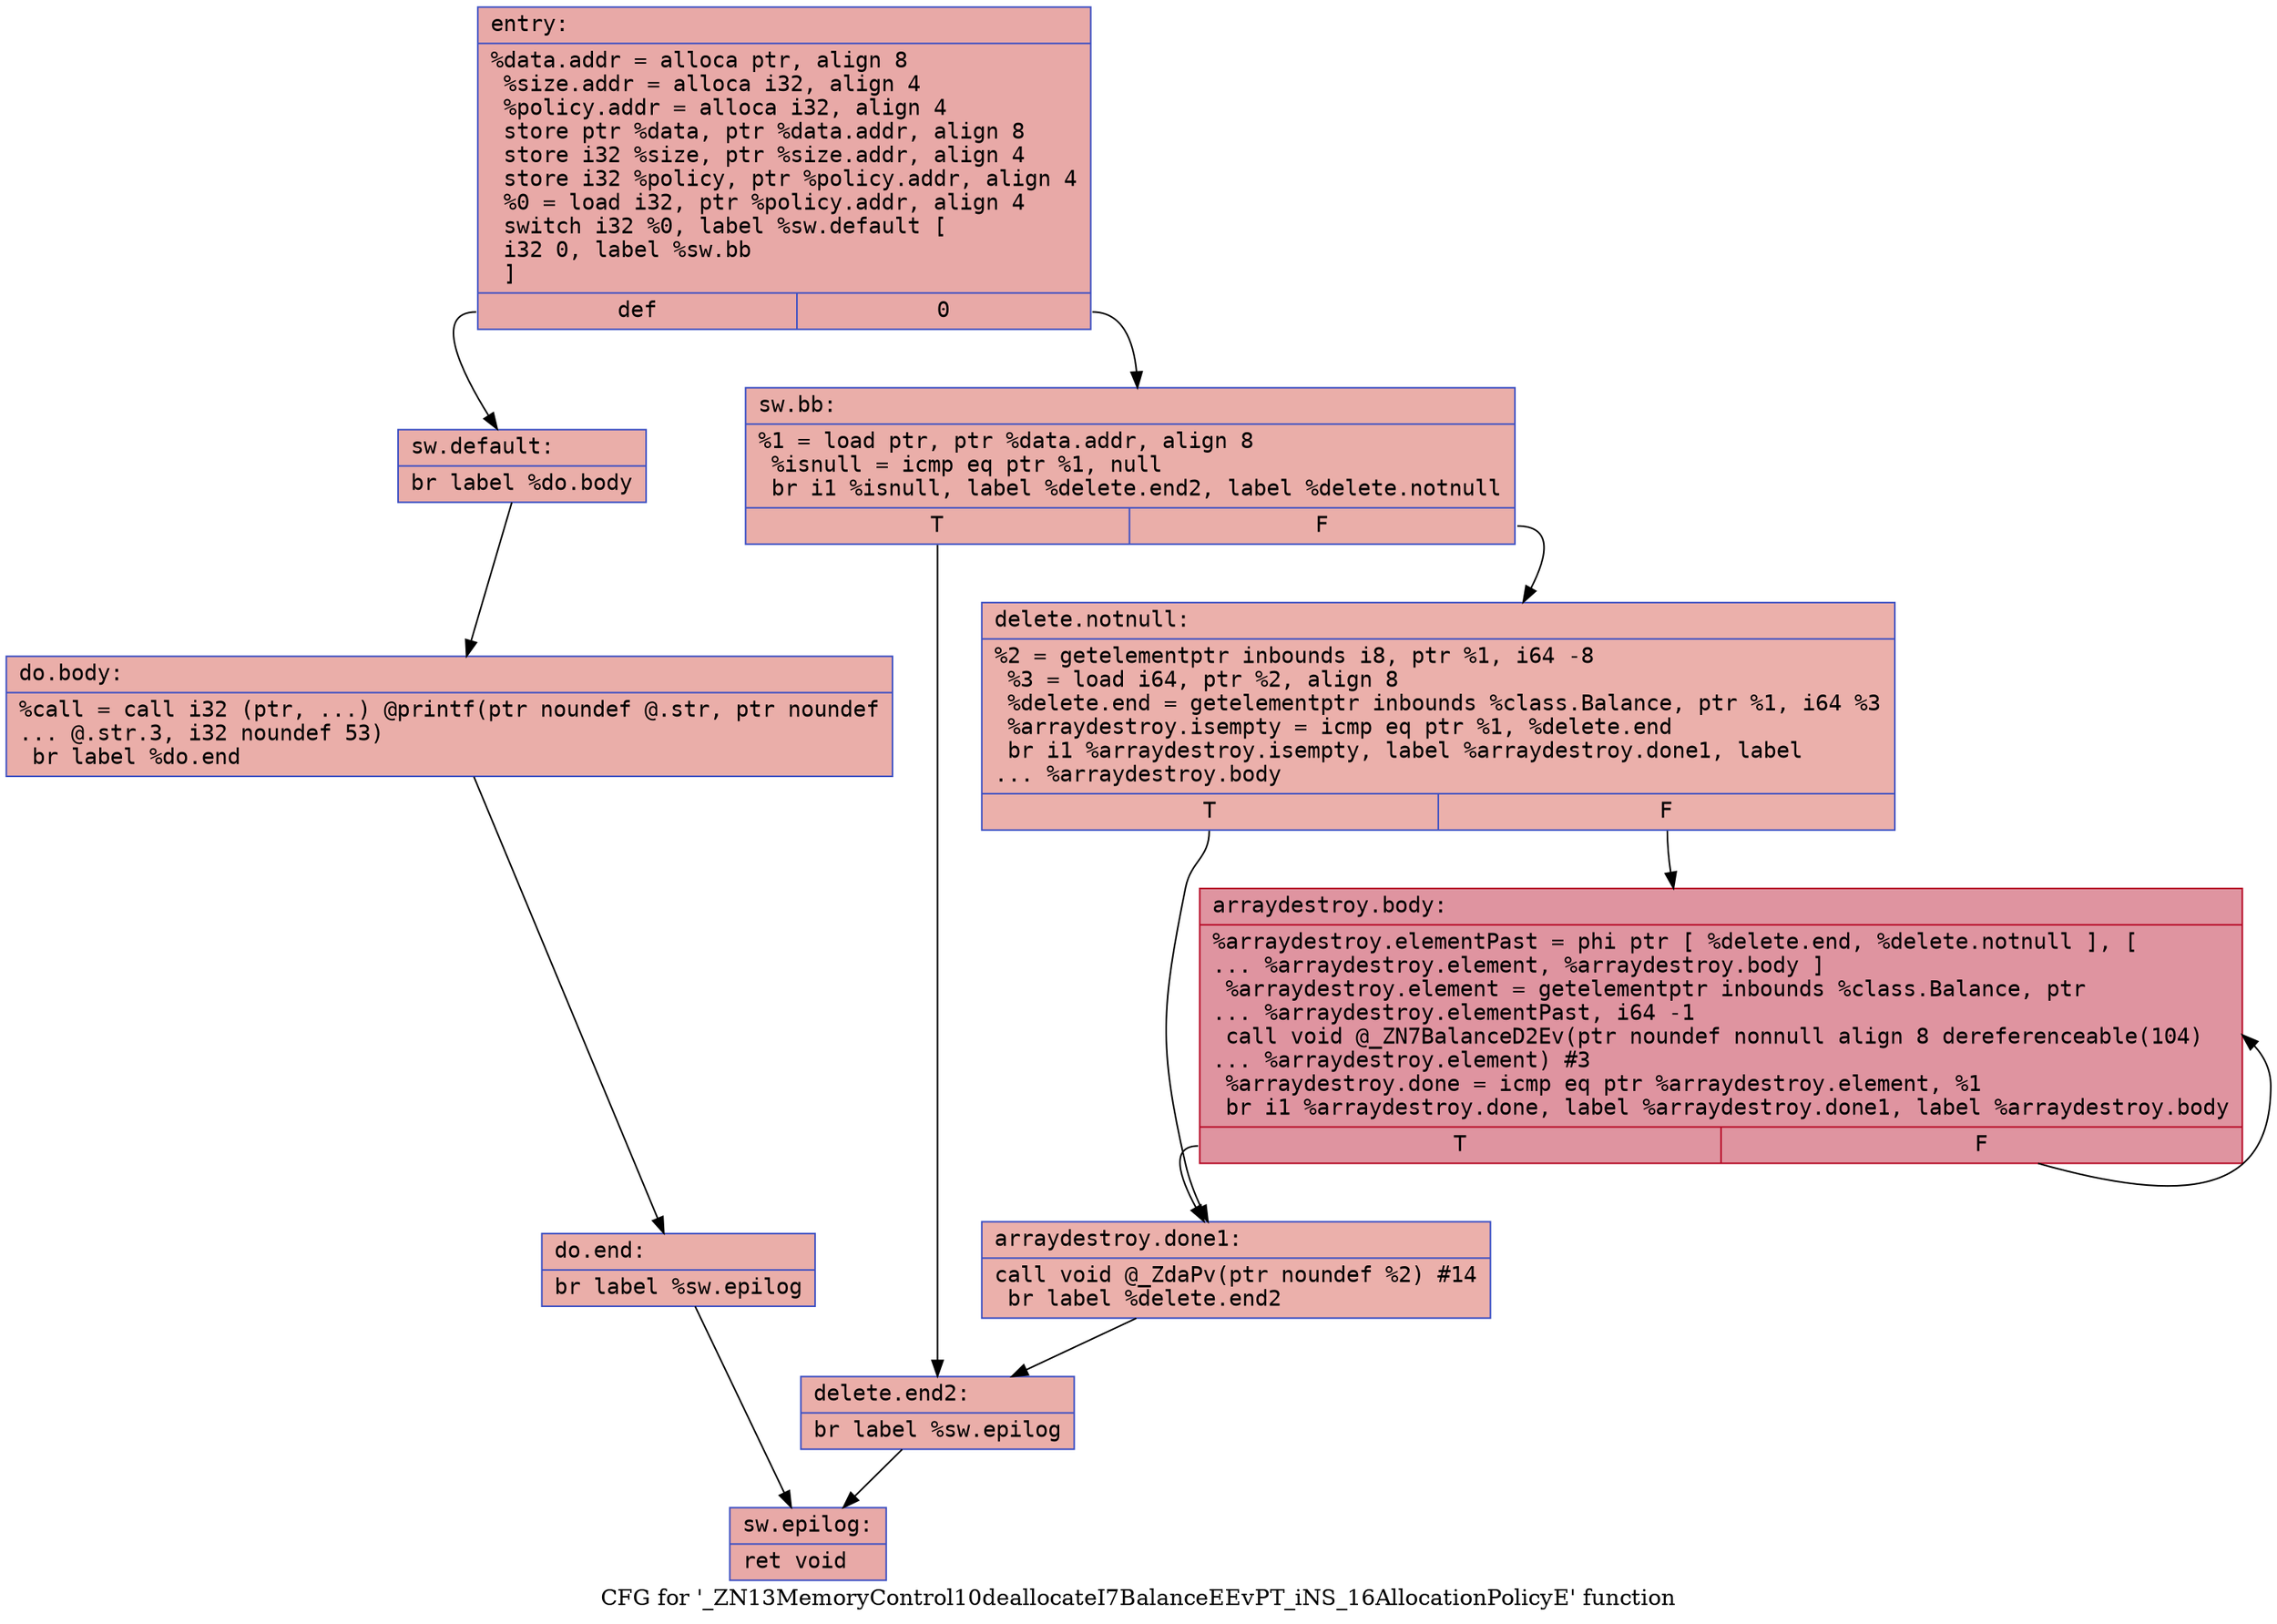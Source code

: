 digraph "CFG for '_ZN13MemoryControl10deallocateI7BalanceEEvPT_iNS_16AllocationPolicyE' function" {
	label="CFG for '_ZN13MemoryControl10deallocateI7BalanceEEvPT_iNS_16AllocationPolicyE' function";

	Node0x5642719e7240 [shape=record,color="#3d50c3ff", style=filled, fillcolor="#ca3b3770" fontname="Courier",label="{entry:\l|  %data.addr = alloca ptr, align 8\l  %size.addr = alloca i32, align 4\l  %policy.addr = alloca i32, align 4\l  store ptr %data, ptr %data.addr, align 8\l  store i32 %size, ptr %size.addr, align 4\l  store i32 %policy, ptr %policy.addr, align 4\l  %0 = load i32, ptr %policy.addr, align 4\l  switch i32 %0, label %sw.default [\l    i32 0, label %sw.bb\l  ]\l|{<s0>def|<s1>0}}"];
	Node0x5642719e7240:s0 -> Node0x5642719e72b0[tooltip="entry -> sw.default\nProbability 50.00%" ];
	Node0x5642719e7240:s1 -> Node0x5642719e79c0[tooltip="entry -> sw.bb\nProbability 50.00%" ];
	Node0x5642719e79c0 [shape=record,color="#3d50c3ff", style=filled, fillcolor="#d0473d70" fontname="Courier",label="{sw.bb:\l|  %1 = load ptr, ptr %data.addr, align 8\l  %isnull = icmp eq ptr %1, null\l  br i1 %isnull, label %delete.end2, label %delete.notnull\l|{<s0>T|<s1>F}}"];
	Node0x5642719e79c0:s0 -> Node0x5642719e7bf0[tooltip="sw.bb -> delete.end2\nProbability 37.50%" ];
	Node0x5642719e79c0:s1 -> Node0x5642719e7c70[tooltip="sw.bb -> delete.notnull\nProbability 62.50%" ];
	Node0x5642719e7c70 [shape=record,color="#3d50c3ff", style=filled, fillcolor="#d24b4070" fontname="Courier",label="{delete.notnull:\l|  %2 = getelementptr inbounds i8, ptr %1, i64 -8\l  %3 = load i64, ptr %2, align 8\l  %delete.end = getelementptr inbounds %class.Balance, ptr %1, i64 %3\l  %arraydestroy.isempty = icmp eq ptr %1, %delete.end\l  br i1 %arraydestroy.isempty, label %arraydestroy.done1, label\l... %arraydestroy.body\l|{<s0>T|<s1>F}}"];
	Node0x5642719e7c70:s0 -> Node0x5642719e8280[tooltip="delete.notnull -> arraydestroy.done1\nProbability 37.50%" ];
	Node0x5642719e7c70:s1 -> Node0x5642719e82f0[tooltip="delete.notnull -> arraydestroy.body\nProbability 62.50%" ];
	Node0x5642719e82f0 [shape=record,color="#b70d28ff", style=filled, fillcolor="#b70d2870" fontname="Courier",label="{arraydestroy.body:\l|  %arraydestroy.elementPast = phi ptr [ %delete.end, %delete.notnull ], [\l... %arraydestroy.element, %arraydestroy.body ]\l  %arraydestroy.element = getelementptr inbounds %class.Balance, ptr\l... %arraydestroy.elementPast, i64 -1\l  call void @_ZN7BalanceD2Ev(ptr noundef nonnull align 8 dereferenceable(104)\l... %arraydestroy.element) #3\l  %arraydestroy.done = icmp eq ptr %arraydestroy.element, %1\l  br i1 %arraydestroy.done, label %arraydestroy.done1, label %arraydestroy.body\l|{<s0>T|<s1>F}}"];
	Node0x5642719e82f0:s0 -> Node0x5642719e8280[tooltip="arraydestroy.body -> arraydestroy.done1\nProbability 3.12%" ];
	Node0x5642719e82f0:s1 -> Node0x5642719e82f0[tooltip="arraydestroy.body -> arraydestroy.body\nProbability 96.88%" ];
	Node0x5642719e8280 [shape=record,color="#3d50c3ff", style=filled, fillcolor="#d24b4070" fontname="Courier",label="{arraydestroy.done1:\l|  call void @_ZdaPv(ptr noundef %2) #14\l  br label %delete.end2\l}"];
	Node0x5642719e8280 -> Node0x5642719e7bf0[tooltip="arraydestroy.done1 -> delete.end2\nProbability 100.00%" ];
	Node0x5642719e7bf0 [shape=record,color="#3d50c3ff", style=filled, fillcolor="#d0473d70" fontname="Courier",label="{delete.end2:\l|  br label %sw.epilog\l}"];
	Node0x5642719e7bf0 -> Node0x5642719e8ab0[tooltip="delete.end2 -> sw.epilog\nProbability 100.00%" ];
	Node0x5642719e72b0 [shape=record,color="#3d50c3ff", style=filled, fillcolor="#d0473d70" fontname="Courier",label="{sw.default:\l|  br label %do.body\l}"];
	Node0x5642719e72b0 -> Node0x5642719e8b70[tooltip="sw.default -> do.body\nProbability 100.00%" ];
	Node0x5642719e8b70 [shape=record,color="#3d50c3ff", style=filled, fillcolor="#d0473d70" fontname="Courier",label="{do.body:\l|  %call = call i32 (ptr, ...) @printf(ptr noundef @.str, ptr noundef\l... @.str.3, i32 noundef 53)\l  br label %do.end\l}"];
	Node0x5642719e8b70 -> Node0x5642719e8ca0[tooltip="do.body -> do.end\nProbability 100.00%" ];
	Node0x5642719e8ca0 [shape=record,color="#3d50c3ff", style=filled, fillcolor="#d0473d70" fontname="Courier",label="{do.end:\l|  br label %sw.epilog\l}"];
	Node0x5642719e8ca0 -> Node0x5642719e8ab0[tooltip="do.end -> sw.epilog\nProbability 100.00%" ];
	Node0x5642719e8ab0 [shape=record,color="#3d50c3ff", style=filled, fillcolor="#ca3b3770" fontname="Courier",label="{sw.epilog:\l|  ret void\l}"];
}
